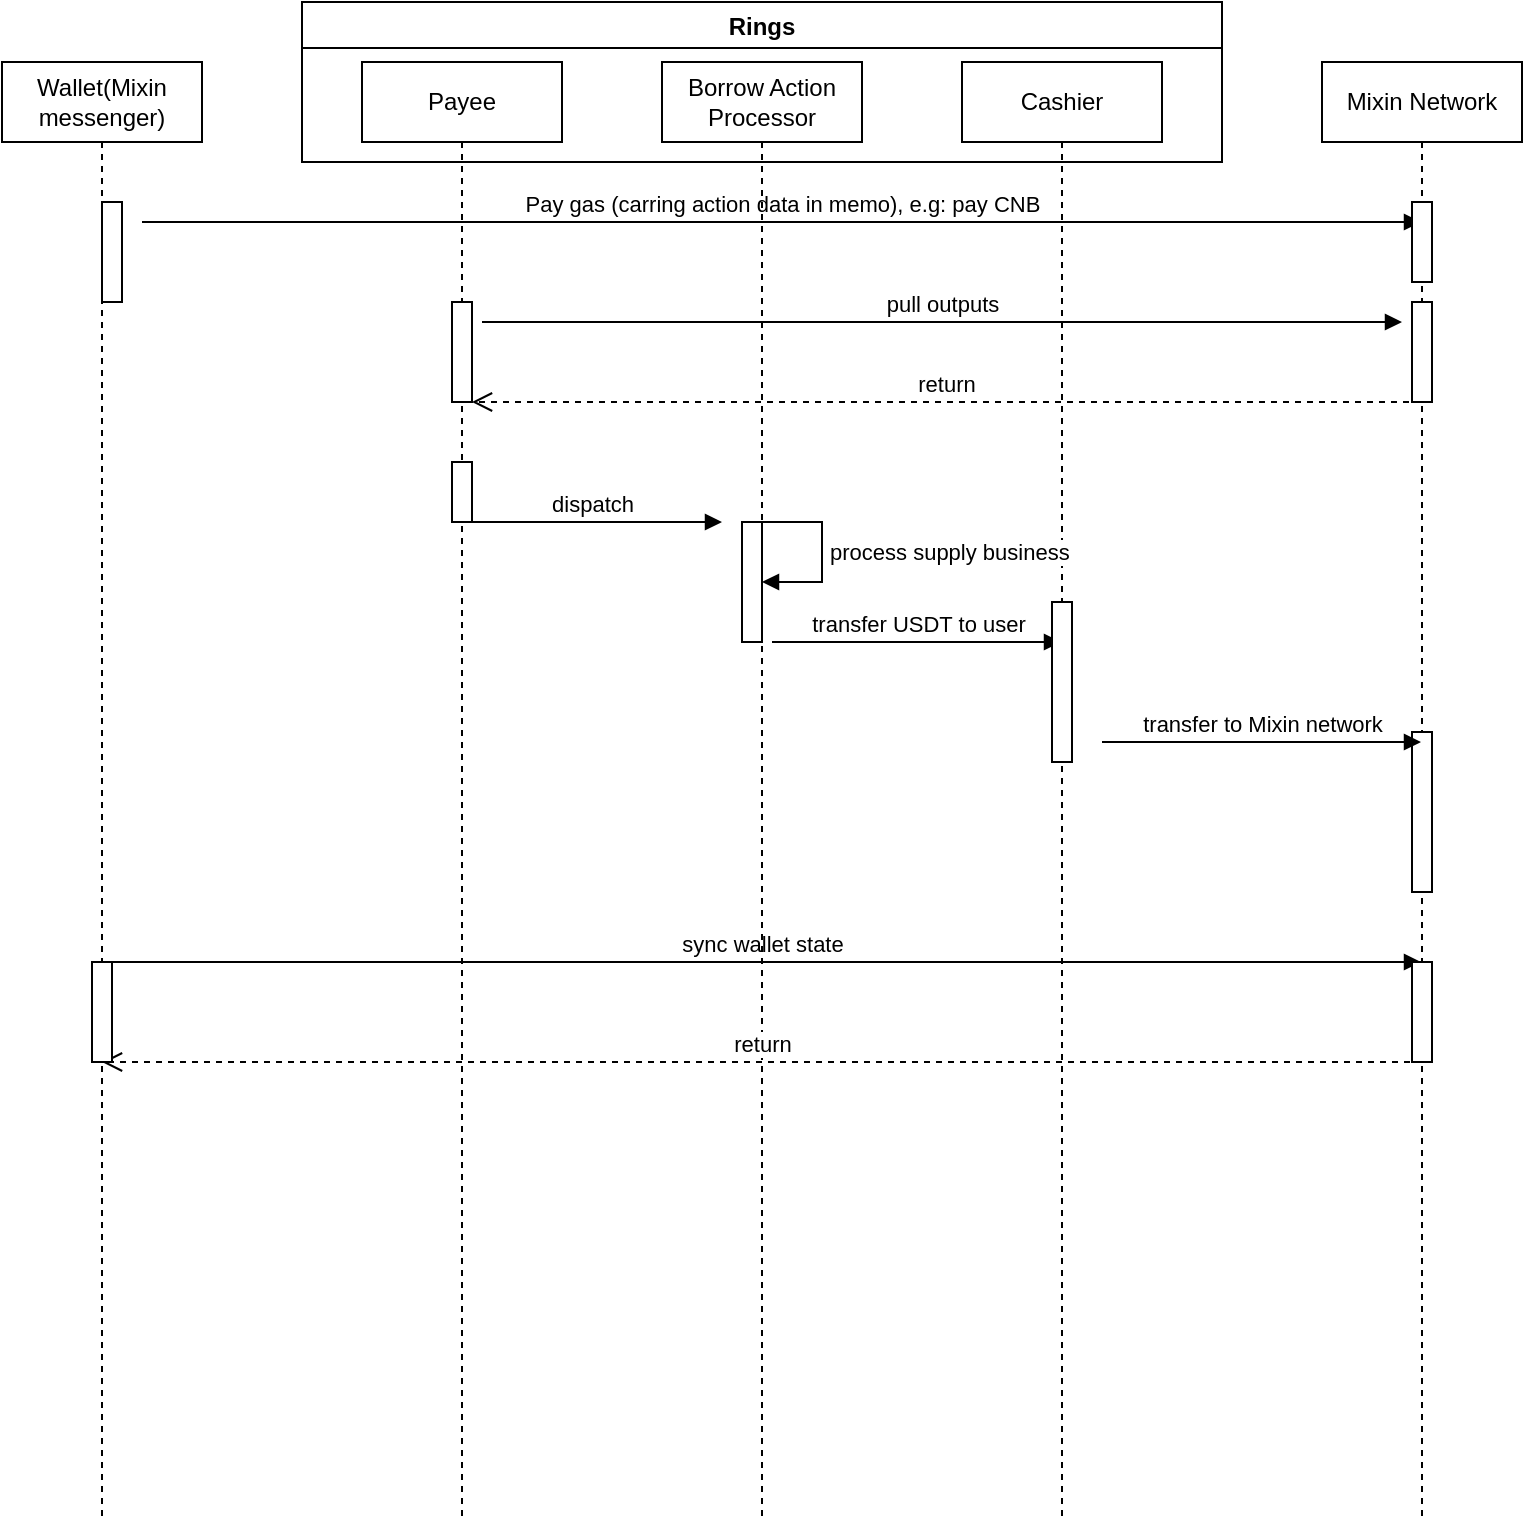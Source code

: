 <mxfile>
    <diagram id="1W4Vn9TNfjSrp1PbrkPn" name="Page-1">
        <mxGraphModel dx="536" dy="406" grid="1" gridSize="10" guides="1" tooltips="1" connect="1" arrows="1" fold="1" page="1" pageScale="1" pageWidth="850" pageHeight="1100" math="0" shadow="0">
            <root>
                <mxCell id="0"/>
                <mxCell id="1" parent="0"/>
                <mxCell id="2" value="Wallet(Mixin messenger)" style="shape=umlLifeline;perimeter=lifelinePerimeter;whiteSpace=wrap;html=1;container=1;collapsible=0;recursiveResize=0;outlineConnect=0;" parent="1" vertex="1">
                    <mxGeometry x="40" y="40" width="100" height="730" as="geometry"/>
                </mxCell>
                <mxCell id="3" value="" style="html=1;points=[];perimeter=orthogonalPerimeter;" parent="2" vertex="1">
                    <mxGeometry x="50" y="70" width="10" height="50" as="geometry"/>
                </mxCell>
                <mxCell id="4" value="Pay gas (carring action data in memo), e.g: pay CNB" style="html=1;verticalAlign=bottom;endArrow=block;" parent="2" target="7" edge="1">
                    <mxGeometry width="80" relative="1" as="geometry">
                        <mxPoint x="70" y="80" as="sourcePoint"/>
                        <mxPoint x="150" y="80" as="targetPoint"/>
                    </mxGeometry>
                </mxCell>
                <mxCell id="6" value="sync wallet state" style="html=1;verticalAlign=bottom;endArrow=block;" parent="2" target="7" edge="1">
                    <mxGeometry width="80" relative="1" as="geometry">
                        <mxPoint x="50" y="450" as="sourcePoint"/>
                        <mxPoint x="130" y="450" as="targetPoint"/>
                    </mxGeometry>
                </mxCell>
                <mxCell id="7" value="Mixin Network" style="shape=umlLifeline;perimeter=lifelinePerimeter;whiteSpace=wrap;html=1;container=1;collapsible=0;recursiveResize=0;outlineConnect=0;" parent="1" vertex="1">
                    <mxGeometry x="700" y="40" width="100" height="730" as="geometry"/>
                </mxCell>
                <mxCell id="8" value="" style="html=1;points=[];perimeter=orthogonalPerimeter;" parent="7" vertex="1">
                    <mxGeometry x="45" y="70" width="10" height="40" as="geometry"/>
                </mxCell>
                <mxCell id="9" value="" style="html=1;points=[];perimeter=orthogonalPerimeter;" parent="7" vertex="1">
                    <mxGeometry x="45" y="335" width="10" height="80" as="geometry"/>
                </mxCell>
                <mxCell id="12" value="Rings" style="swimlane;" parent="1" vertex="1">
                    <mxGeometry x="190" y="10" width="460" height="80" as="geometry"/>
                </mxCell>
                <mxCell id="13" value="" style="html=1;points=[];perimeter=orthogonalPerimeter;" parent="12" vertex="1">
                    <mxGeometry x="220" y="260" width="10" height="60" as="geometry"/>
                </mxCell>
                <mxCell id="14" value="transfer USDT to user" style="html=1;verticalAlign=bottom;endArrow=block;" parent="12" edge="1">
                    <mxGeometry width="80" relative="1" as="geometry">
                        <mxPoint x="235" y="320" as="sourcePoint"/>
                        <mxPoint x="379.5" y="320" as="targetPoint"/>
                    </mxGeometry>
                </mxCell>
                <mxCell id="15" value="Payee" style="shape=umlLifeline;perimeter=lifelinePerimeter;whiteSpace=wrap;html=1;container=1;collapsible=0;recursiveResize=0;outlineConnect=0;" parent="1" vertex="1">
                    <mxGeometry x="220" y="40" width="100" height="730" as="geometry"/>
                </mxCell>
                <mxCell id="16" value="" style="html=1;points=[];perimeter=orthogonalPerimeter;" parent="15" vertex="1">
                    <mxGeometry x="45" y="200" width="10" height="30" as="geometry"/>
                </mxCell>
                <mxCell id="17" value="dispatch" style="html=1;verticalAlign=bottom;endArrow=block;" parent="15" source="15" edge="1">
                    <mxGeometry width="80" relative="1" as="geometry">
                        <mxPoint x="70" y="230" as="sourcePoint"/>
                        <mxPoint x="180" y="230" as="targetPoint"/>
                    </mxGeometry>
                </mxCell>
                <mxCell id="19" value="pull outputs" style="html=1;verticalAlign=bottom;endArrow=block;" parent="15" edge="1">
                    <mxGeometry width="80" relative="1" as="geometry">
                        <mxPoint x="60" y="130" as="sourcePoint"/>
                        <mxPoint x="520" y="130" as="targetPoint"/>
                    </mxGeometry>
                </mxCell>
                <mxCell id="20" value="Cashier" style="shape=umlLifeline;perimeter=lifelinePerimeter;whiteSpace=wrap;html=1;container=1;collapsible=0;recursiveResize=0;outlineConnect=0;" parent="1" vertex="1">
                    <mxGeometry x="520" y="40" width="100" height="730" as="geometry"/>
                </mxCell>
                <mxCell id="21" value="" style="html=1;points=[];perimeter=orthogonalPerimeter;" parent="20" vertex="1">
                    <mxGeometry x="45" y="270" width="10" height="80" as="geometry"/>
                </mxCell>
                <mxCell id="22" value="transfer to Mixin network" style="html=1;verticalAlign=bottom;endArrow=block;" parent="20" edge="1">
                    <mxGeometry width="80" relative="1" as="geometry">
                        <mxPoint x="70" y="340" as="sourcePoint"/>
                        <mxPoint x="229.5" y="340" as="targetPoint"/>
                    </mxGeometry>
                </mxCell>
                <mxCell id="23" value="Borrow Action Processor" style="shape=umlLifeline;perimeter=lifelinePerimeter;whiteSpace=wrap;html=1;container=1;collapsible=0;recursiveResize=0;outlineConnect=0;" parent="1" vertex="1">
                    <mxGeometry x="370" y="40" width="100" height="730" as="geometry"/>
                </mxCell>
                <mxCell id="24" value="process supply business" style="edgeStyle=orthogonalEdgeStyle;html=1;align=left;spacingLeft=2;endArrow=block;rounded=0;" parent="23" edge="1">
                    <mxGeometry relative="1" as="geometry">
                        <mxPoint x="50" y="230" as="sourcePoint"/>
                        <Array as="points">
                            <mxPoint x="80" y="230"/>
                            <mxPoint x="80" y="260"/>
                            <mxPoint x="55" y="260"/>
                        </Array>
                        <mxPoint x="50" y="260" as="targetPoint"/>
                    </mxGeometry>
                </mxCell>
                <mxCell id="25" value="return" style="html=1;verticalAlign=bottom;endArrow=open;dashed=1;endSize=8;" parent="1" source="7" edge="1">
                    <mxGeometry relative="1" as="geometry">
                        <mxPoint x="570" y="210" as="sourcePoint"/>
                        <mxPoint x="275" y="210" as="targetPoint"/>
                    </mxGeometry>
                </mxCell>
                <mxCell id="26" value="return" style="html=1;verticalAlign=bottom;endArrow=open;dashed=1;endSize=8;exitX=0.5;exitY=0.875;exitDx=0;exitDy=0;exitPerimeter=0;" parent="1" target="2" edge="1">
                    <mxGeometry relative="1" as="geometry">
                        <mxPoint x="750" y="540" as="sourcePoint"/>
                        <mxPoint x="390" y="560" as="targetPoint"/>
                    </mxGeometry>
                </mxCell>
                <mxCell id="27" value="" style="html=1;points=[];perimeter=orthogonalPerimeter;" parent="1" vertex="1">
                    <mxGeometry x="265" y="160" width="10" height="50" as="geometry"/>
                </mxCell>
                <mxCell id="28" value="" style="html=1;points=[];perimeter=orthogonalPerimeter;" parent="1" vertex="1">
                    <mxGeometry x="745" y="160" width="10" height="50" as="geometry"/>
                </mxCell>
                <mxCell id="29" value="" style="html=1;points=[];perimeter=orthogonalPerimeter;" parent="1" vertex="1">
                    <mxGeometry x="85" y="490" width="10" height="50" as="geometry"/>
                </mxCell>
                <mxCell id="30" value="" style="html=1;points=[];perimeter=orthogonalPerimeter;" parent="1" vertex="1">
                    <mxGeometry x="745" y="490" width="10" height="50" as="geometry"/>
                </mxCell>
            </root>
        </mxGraphModel>
    </diagram>
</mxfile>